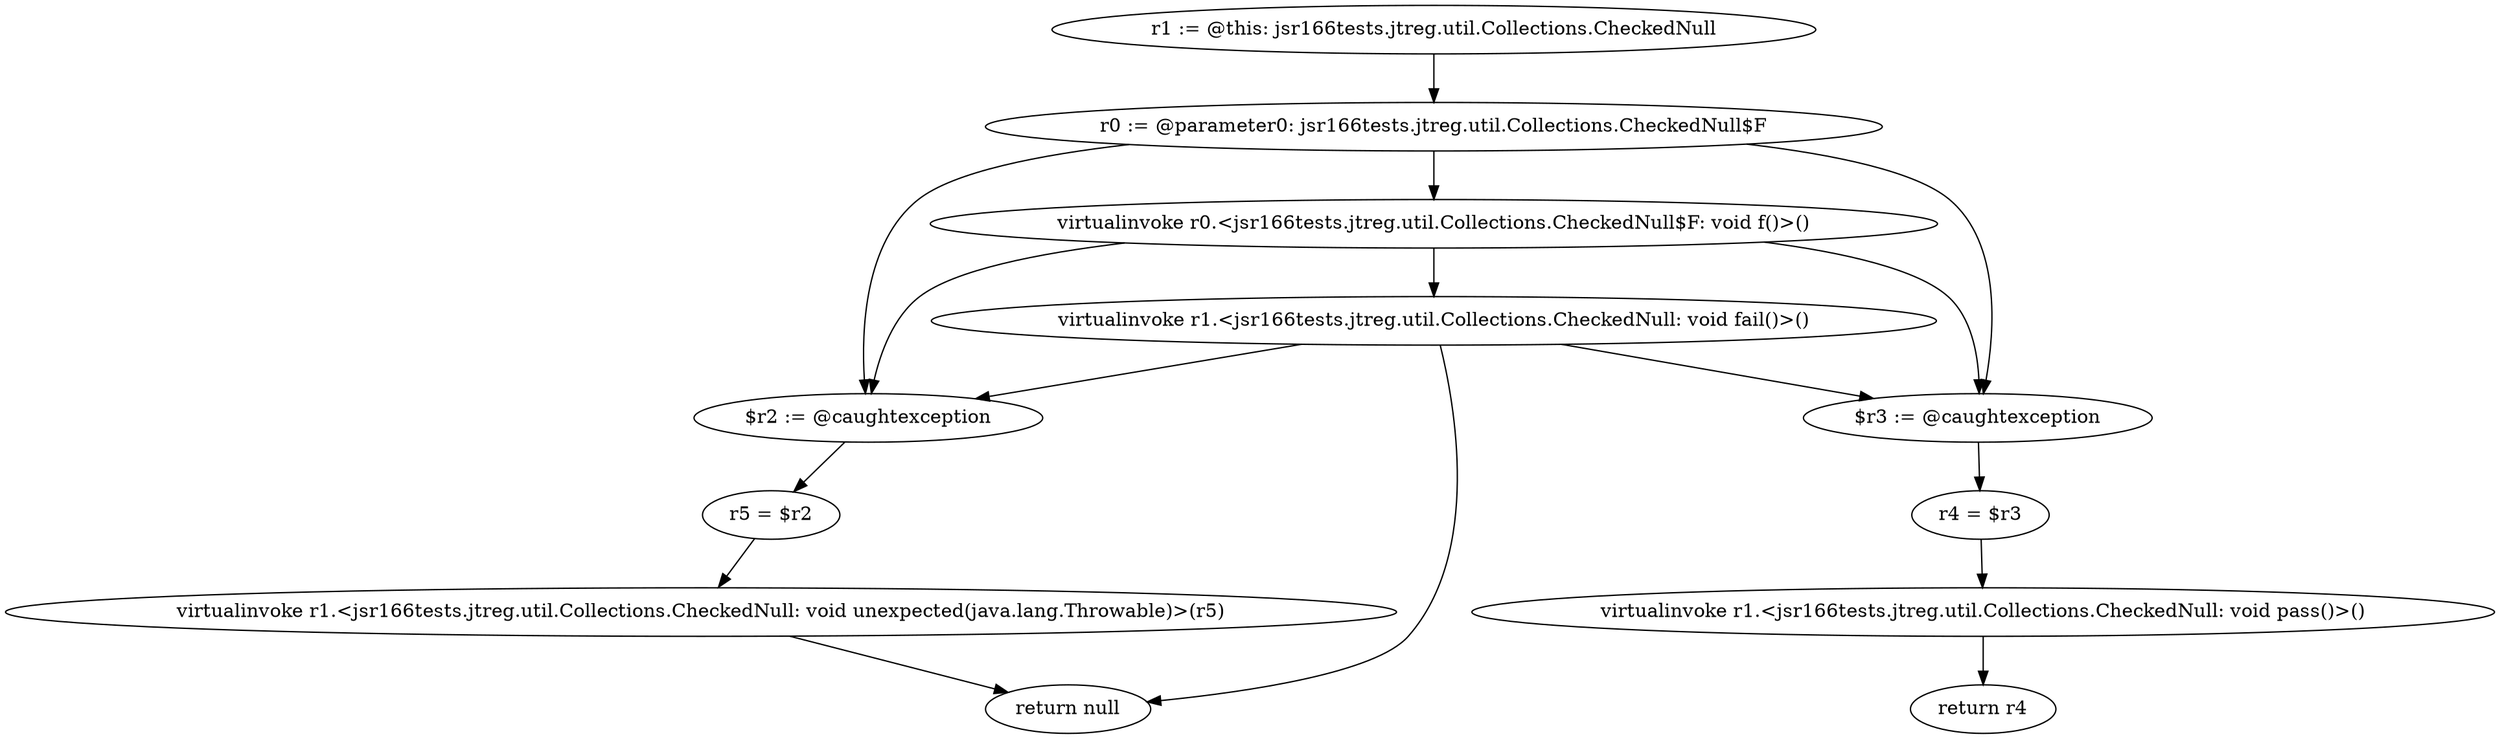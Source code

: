 digraph "unitGraph" {
    "r1 := @this: jsr166tests.jtreg.util.Collections.CheckedNull"
    "r0 := @parameter0: jsr166tests.jtreg.util.Collections.CheckedNull$F"
    "virtualinvoke r0.<jsr166tests.jtreg.util.Collections.CheckedNull$F: void f()>()"
    "virtualinvoke r1.<jsr166tests.jtreg.util.Collections.CheckedNull: void fail()>()"
    "return null"
    "$r3 := @caughtexception"
    "r4 = $r3"
    "virtualinvoke r1.<jsr166tests.jtreg.util.Collections.CheckedNull: void pass()>()"
    "return r4"
    "$r2 := @caughtexception"
    "r5 = $r2"
    "virtualinvoke r1.<jsr166tests.jtreg.util.Collections.CheckedNull: void unexpected(java.lang.Throwable)>(r5)"
    "r1 := @this: jsr166tests.jtreg.util.Collections.CheckedNull"->"r0 := @parameter0: jsr166tests.jtreg.util.Collections.CheckedNull$F";
    "r0 := @parameter0: jsr166tests.jtreg.util.Collections.CheckedNull$F"->"$r3 := @caughtexception";
    "r0 := @parameter0: jsr166tests.jtreg.util.Collections.CheckedNull$F"->"$r2 := @caughtexception";
    "r0 := @parameter0: jsr166tests.jtreg.util.Collections.CheckedNull$F"->"virtualinvoke r0.<jsr166tests.jtreg.util.Collections.CheckedNull$F: void f()>()";
    "virtualinvoke r0.<jsr166tests.jtreg.util.Collections.CheckedNull$F: void f()>()"->"$r3 := @caughtexception";
    "virtualinvoke r0.<jsr166tests.jtreg.util.Collections.CheckedNull$F: void f()>()"->"$r2 := @caughtexception";
    "virtualinvoke r0.<jsr166tests.jtreg.util.Collections.CheckedNull$F: void f()>()"->"virtualinvoke r1.<jsr166tests.jtreg.util.Collections.CheckedNull: void fail()>()";
    "virtualinvoke r1.<jsr166tests.jtreg.util.Collections.CheckedNull: void fail()>()"->"$r3 := @caughtexception";
    "virtualinvoke r1.<jsr166tests.jtreg.util.Collections.CheckedNull: void fail()>()"->"$r2 := @caughtexception";
    "virtualinvoke r1.<jsr166tests.jtreg.util.Collections.CheckedNull: void fail()>()"->"return null";
    "$r3 := @caughtexception"->"r4 = $r3";
    "r4 = $r3"->"virtualinvoke r1.<jsr166tests.jtreg.util.Collections.CheckedNull: void pass()>()";
    "virtualinvoke r1.<jsr166tests.jtreg.util.Collections.CheckedNull: void pass()>()"->"return r4";
    "$r2 := @caughtexception"->"r5 = $r2";
    "r5 = $r2"->"virtualinvoke r1.<jsr166tests.jtreg.util.Collections.CheckedNull: void unexpected(java.lang.Throwable)>(r5)";
    "virtualinvoke r1.<jsr166tests.jtreg.util.Collections.CheckedNull: void unexpected(java.lang.Throwable)>(r5)"->"return null";
}
